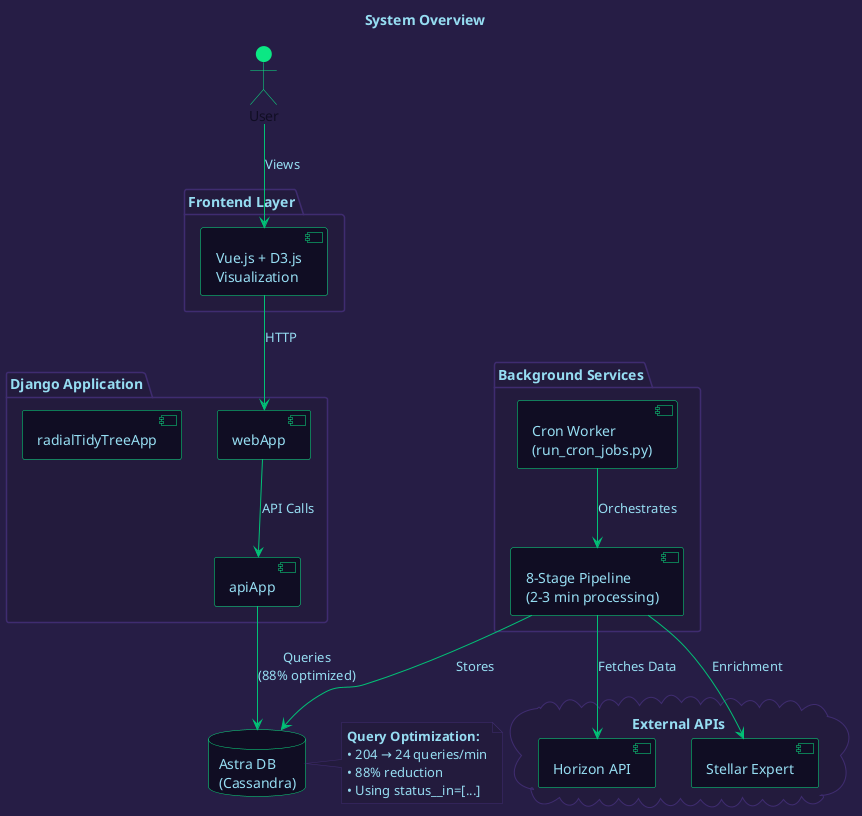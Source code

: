 @startuml System Overview

skinparam backgroundColor #261D45
skinparam defaultFontColor #96DDF2

skinparam component {
  BackgroundColor #100D23
  BorderColor #0BE784
  FontColor #96DDF2
  ArrowColor #01C176
}

skinparam cloud {
  BackgroundColor #100D23
  BorderColor #0BE784
  FontColor #96DDF2
}

skinparam database {
  BackgroundColor #100D23
  BorderColor #0BE784
  FontColor #96DDF2
}

skinparam package {
  BackgroundColor #231B3D
  BorderColor #3f2c70
  FontColor #96DDF2
}

skinparam actor {
  BackgroundColor #0BE784
  BorderColor #0BE784
  FontColor #100D23
}

skinparam note {
  BackgroundColor #231B3D
  BorderColor #3f2c70
  FontColor #96DDF2
}

title System Overview

actor User #0BE784

package "Frontend Layer" #231B3D {
  component "Vue.js + D3.js\nVisualization" as Frontend
}

package "Django Application" #231B3D {
  component "webApp" as WebApp
  component "apiApp" as ApiApp
  component "radialTidyTreeApp" as RadialApp
}

package "Background Services" #231B3D {
  component "Cron Worker\n(run_cron_jobs.py)" as CronWorker
  component "8-Stage Pipeline\n(2-3 min processing)" as Pipeline
}

cloud "External APIs" #231B3D {
  component "Horizon API" as Horizon
  component "Stellar Expert" as Expert
}

database "Astra DB\n(Cassandra)" as DB

User -[#01C176]-> Frontend : "Views"
Frontend -[#01C176]-> WebApp : "HTTP"
WebApp -[#01C176]-> ApiApp : "API Calls"
ApiApp -[#01C176]-> DB : "Queries\n(88% optimized)"
CronWorker -[#01C176]-> Pipeline : "Orchestrates"
Pipeline -[#01C176]-> Horizon : "Fetches Data"
Pipeline -[#01C176]-> Expert : "Enrichment"
Pipeline -[#01C176]-> DB : "Stores"

note right of DB #231B3D
  **Query Optimization:**
  • 204 → 24 queries/min
  • 88% reduction
  • Using status__in=[...]
end note

@enduml
